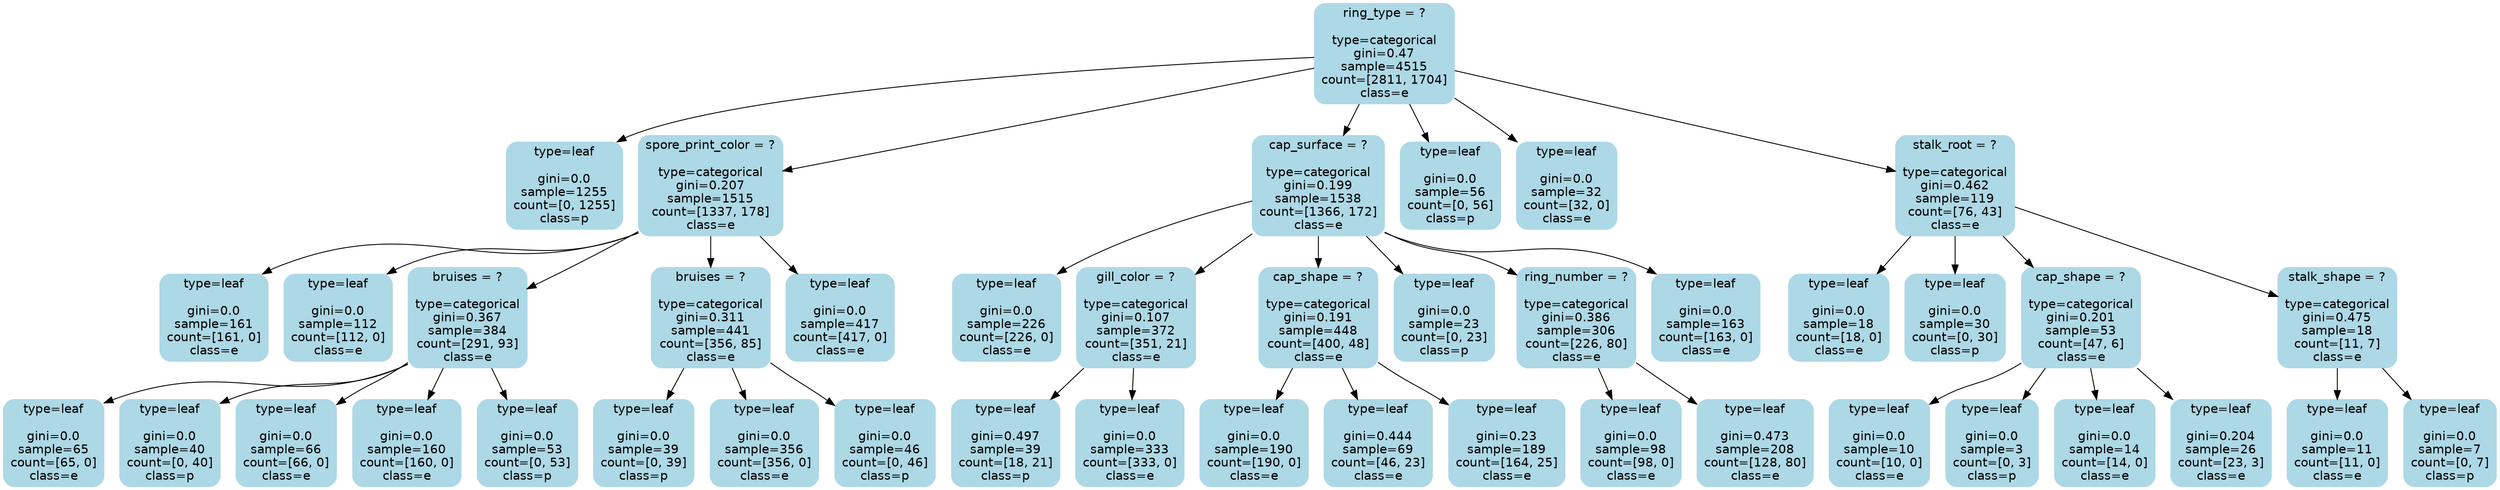 // example
digraph {
	node [color=lightblue fontname=helvetica shape=box style="filled, rounded"]
	1 [label="ring_type = ?

type=categorical
gini=0.47
sample=4515
count=[2811, 1704]
class=e"]
	2 [label="type=leaf

gini=0.0
sample=1255
count=[0, 1255]
class=p"]
	1 -> 2
	3 [label="spore_print_color = ?

type=categorical
gini=0.207
sample=1515
count=[1337, 178]
class=e"]
	4 [label="type=leaf

gini=0.0
sample=161
count=[161, 0]
class=e"]
	3 -> 4
	5 [label="type=leaf

gini=0.0
sample=112
count=[112, 0]
class=e"]
	3 -> 5
	6 [label="bruises = ?

type=categorical
gini=0.367
sample=384
count=[291, 93]
class=e"]
	7 [label="type=leaf

gini=0.0
sample=65
count=[65, 0]
class=e"]
	6 -> 7
	8 [label="type=leaf

gini=0.0
sample=40
count=[0, 40]
class=p"]
	6 -> 8
	9 [label="type=leaf

gini=0.0
sample=66
count=[66, 0]
class=e"]
	6 -> 9
	10 [label="type=leaf

gini=0.0
sample=160
count=[160, 0]
class=e"]
	6 -> 10
	11 [label="type=leaf

gini=0.0
sample=53
count=[0, 53]
class=p"]
	6 -> 11
	3 -> 6
	12 [label="bruises = ?

type=categorical
gini=0.311
sample=441
count=[356, 85]
class=e"]
	13 [label="type=leaf

gini=0.0
sample=39
count=[0, 39]
class=p"]
	12 -> 13
	14 [label="type=leaf

gini=0.0
sample=356
count=[356, 0]
class=e"]
	12 -> 14
	15 [label="type=leaf

gini=0.0
sample=46
count=[0, 46]
class=p"]
	12 -> 15
	3 -> 12
	16 [label="type=leaf

gini=0.0
sample=417
count=[417, 0]
class=e"]
	3 -> 16
	1 -> 3
	17 [label="cap_surface = ?

type=categorical
gini=0.199
sample=1538
count=[1366, 172]
class=e"]
	18 [label="type=leaf

gini=0.0
sample=226
count=[226, 0]
class=e"]
	17 -> 18
	19 [label="gill_color = ?

type=categorical
gini=0.107
sample=372
count=[351, 21]
class=e"]
	20 [label="type=leaf

gini=0.497
sample=39
count=[18, 21]
class=p"]
	19 -> 20
	21 [label="type=leaf

gini=0.0
sample=333
count=[333, 0]
class=e"]
	19 -> 21
	17 -> 19
	22 [label="cap_shape = ?

type=categorical
gini=0.191
sample=448
count=[400, 48]
class=e"]
	23 [label="type=leaf

gini=0.0
sample=190
count=[190, 0]
class=e"]
	22 -> 23
	24 [label="type=leaf

gini=0.444
sample=69
count=[46, 23]
class=e"]
	22 -> 24
	25 [label="type=leaf

gini=0.23
sample=189
count=[164, 25]
class=e"]
	22 -> 25
	17 -> 22
	26 [label="type=leaf

gini=0.0
sample=23
count=[0, 23]
class=p"]
	17 -> 26
	27 [label="ring_number = ?

type=categorical
gini=0.386
sample=306
count=[226, 80]
class=e"]
	28 [label="type=leaf

gini=0.0
sample=98
count=[98, 0]
class=e"]
	27 -> 28
	29 [label="type=leaf

gini=0.473
sample=208
count=[128, 80]
class=e"]
	27 -> 29
	17 -> 27
	30 [label="type=leaf

gini=0.0
sample=163
count=[163, 0]
class=e"]
	17 -> 30
	1 -> 17
	31 [label="type=leaf

gini=0.0
sample=56
count=[0, 56]
class=p"]
	1 -> 31
	32 [label="type=leaf

gini=0.0
sample=32
count=[32, 0]
class=e"]
	1 -> 32
	33 [label="stalk_root = ?

type=categorical
gini=0.462
sample=119
count=[76, 43]
class=e"]
	34 [label="type=leaf

gini=0.0
sample=18
count=[18, 0]
class=e"]
	33 -> 34
	35 [label="type=leaf

gini=0.0
sample=30
count=[0, 30]
class=p"]
	33 -> 35
	36 [label="cap_shape = ?

type=categorical
gini=0.201
sample=53
count=[47, 6]
class=e"]
	37 [label="type=leaf

gini=0.0
sample=10
count=[10, 0]
class=e"]
	36 -> 37
	38 [label="type=leaf

gini=0.0
sample=3
count=[0, 3]
class=p"]
	36 -> 38
	39 [label="type=leaf

gini=0.0
sample=14
count=[14, 0]
class=e"]
	36 -> 39
	40 [label="type=leaf

gini=0.204
sample=26
count=[23, 3]
class=e"]
	36 -> 40
	33 -> 36
	41 [label="stalk_shape = ?

type=categorical
gini=0.475
sample=18
count=[11, 7]
class=e"]
	42 [label="type=leaf

gini=0.0
sample=11
count=[11, 0]
class=e"]
	41 -> 42
	43 [label="type=leaf

gini=0.0
sample=7
count=[0, 7]
class=p"]
	41 -> 43
	33 -> 41
	1 -> 33
}
